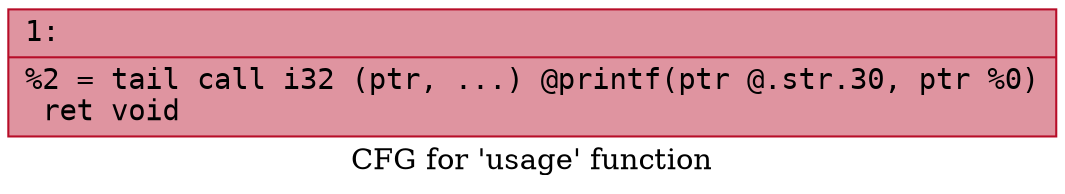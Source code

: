 digraph "CFG for 'usage' function" {
	label="CFG for 'usage' function";

	Node0x5b89056ea7d0 [shape=record,color="#b70d28ff", style=filled, fillcolor="#b70d2870" fontname="Courier",label="{1:\l|  %2 = tail call i32 (ptr, ...) @printf(ptr @.str.30, ptr %0)\l  ret void\l}"];
}

